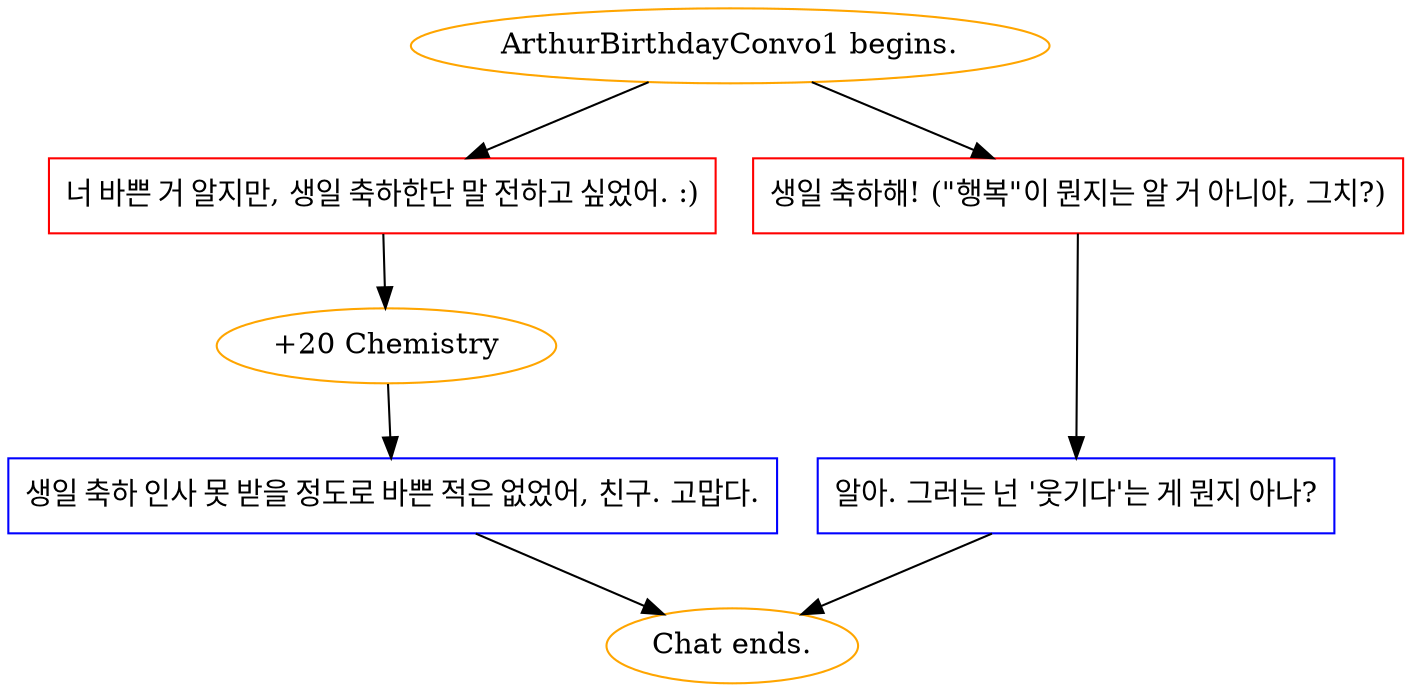 digraph {
	"ArthurBirthdayConvo1 begins." [color=orange];
		"ArthurBirthdayConvo1 begins." -> j782082848;
		"ArthurBirthdayConvo1 begins." -> j2513606267;
	j782082848 [label="너 바쁜 거 알지만, 생일 축하한단 말 전하고 싶었어. :)",shape=box,color=red];
		j782082848 -> j962697515;
	j2513606267 [label="생일 축하해! (\"행복\"이 뭔지는 알 거 아니야, 그치?)",shape=box,color=red];
		j2513606267 -> j324006891;
	j962697515 [label="+20 Chemistry",color=orange];
		j962697515 -> j3717667290;
	j324006891 [label="알아. 그러는 넌 '웃기다'는 게 뭔지 아나?",shape=box,color=blue];
		j324006891 -> "Chat ends.";
	j3717667290 [label="생일 축하 인사 못 받을 정도로 바쁜 적은 없었어, 친구. 고맙다.",shape=box,color=blue];
		j3717667290 -> "Chat ends.";
	"Chat ends." [color=orange];
}
